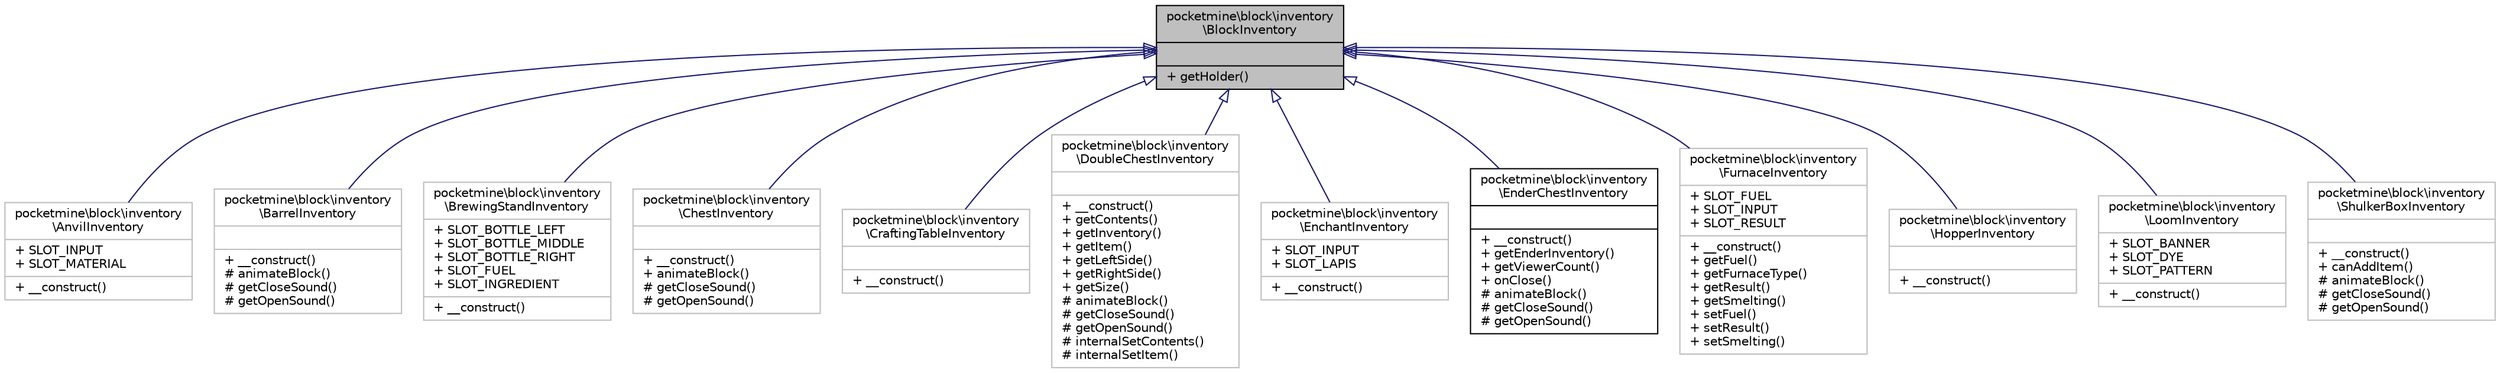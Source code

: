 digraph "pocketmine\block\inventory\BlockInventory"
{
 // INTERACTIVE_SVG=YES
 // LATEX_PDF_SIZE
  edge [fontname="Helvetica",fontsize="10",labelfontname="Helvetica",labelfontsize="10"];
  node [fontname="Helvetica",fontsize="10",shape=record];
  Node1 [label="{pocketmine\\block\\inventory\l\\BlockInventory\n||+ getHolder()\l}",height=0.2,width=0.4,color="black", fillcolor="grey75", style="filled", fontcolor="black",tooltip=" "];
  Node1 -> Node2 [dir="back",color="midnightblue",fontsize="10",style="solid",arrowtail="onormal",fontname="Helvetica"];
  Node2 [label="{pocketmine\\block\\inventory\l\\AnvilInventory\n|+ SLOT_INPUT\l+ SLOT_MATERIAL\l|+ __construct()\l}",height=0.2,width=0.4,color="grey75", fillcolor="white", style="filled",URL="$d6/d6d/classpocketmine_1_1block_1_1inventory_1_1_anvil_inventory.html",tooltip=" "];
  Node1 -> Node3 [dir="back",color="midnightblue",fontsize="10",style="solid",arrowtail="onormal",fontname="Helvetica"];
  Node3 [label="{pocketmine\\block\\inventory\l\\BarrelInventory\n||+ __construct()\l# animateBlock()\l# getCloseSound()\l# getOpenSound()\l}",height=0.2,width=0.4,color="grey75", fillcolor="white", style="filled",URL="$d6/d7b/classpocketmine_1_1block_1_1inventory_1_1_barrel_inventory.html",tooltip=" "];
  Node1 -> Node4 [dir="back",color="midnightblue",fontsize="10",style="solid",arrowtail="onormal",fontname="Helvetica"];
  Node4 [label="{pocketmine\\block\\inventory\l\\BrewingStandInventory\n|+ SLOT_BOTTLE_LEFT\l+ SLOT_BOTTLE_MIDDLE\l+ SLOT_BOTTLE_RIGHT\l+ SLOT_FUEL\l+ SLOT_INGREDIENT\l|+ __construct()\l}",height=0.2,width=0.4,color="grey75", fillcolor="white", style="filled",URL="$db/d3b/classpocketmine_1_1block_1_1inventory_1_1_brewing_stand_inventory.html",tooltip=" "];
  Node1 -> Node5 [dir="back",color="midnightblue",fontsize="10",style="solid",arrowtail="onormal",fontname="Helvetica"];
  Node5 [label="{pocketmine\\block\\inventory\l\\ChestInventory\n||+ __construct()\l+ animateBlock()\l# getCloseSound()\l# getOpenSound()\l}",height=0.2,width=0.4,color="grey75", fillcolor="white", style="filled",URL="$da/d24/classpocketmine_1_1block_1_1inventory_1_1_chest_inventory.html",tooltip=" "];
  Node1 -> Node6 [dir="back",color="midnightblue",fontsize="10",style="solid",arrowtail="onormal",fontname="Helvetica"];
  Node6 [label="{pocketmine\\block\\inventory\l\\CraftingTableInventory\n||+ __construct()\l}",height=0.2,width=0.4,color="grey75", fillcolor="white", style="filled",URL="$de/def/classpocketmine_1_1block_1_1inventory_1_1_crafting_table_inventory.html",tooltip=" "];
  Node1 -> Node7 [dir="back",color="midnightblue",fontsize="10",style="solid",arrowtail="onormal",fontname="Helvetica"];
  Node7 [label="{pocketmine\\block\\inventory\l\\DoubleChestInventory\n||+ __construct()\l+ getContents()\l+ getInventory()\l+ getItem()\l+ getLeftSide()\l+ getRightSide()\l+ getSize()\l# animateBlock()\l# getCloseSound()\l# getOpenSound()\l# internalSetContents()\l# internalSetItem()\l}",height=0.2,width=0.4,color="grey75", fillcolor="white", style="filled",URL="$d3/d26/classpocketmine_1_1block_1_1inventory_1_1_double_chest_inventory.html",tooltip=" "];
  Node1 -> Node8 [dir="back",color="midnightblue",fontsize="10",style="solid",arrowtail="onormal",fontname="Helvetica"];
  Node8 [label="{pocketmine\\block\\inventory\l\\EnchantInventory\n|+ SLOT_INPUT\l+ SLOT_LAPIS\l|+ __construct()\l}",height=0.2,width=0.4,color="grey75", fillcolor="white", style="filled",URL="$d6/d4e/classpocketmine_1_1block_1_1inventory_1_1_enchant_inventory.html",tooltip=" "];
  Node1 -> Node9 [dir="back",color="midnightblue",fontsize="10",style="solid",arrowtail="onormal",fontname="Helvetica"];
  Node9 [label="{pocketmine\\block\\inventory\l\\EnderChestInventory\n||+ __construct()\l+ getEnderInventory()\l+ getViewerCount()\l+ onClose()\l# animateBlock()\l# getCloseSound()\l# getOpenSound()\l}",height=0.2,width=0.4,color="black", fillcolor="white", style="filled",URL="$d5/dd0/classpocketmine_1_1block_1_1inventory_1_1_ender_chest_inventory.html",tooltip=" "];
  Node1 -> Node10 [dir="back",color="midnightblue",fontsize="10",style="solid",arrowtail="onormal",fontname="Helvetica"];
  Node10 [label="{pocketmine\\block\\inventory\l\\FurnaceInventory\n|+ SLOT_FUEL\l+ SLOT_INPUT\l+ SLOT_RESULT\l|+ __construct()\l+ getFuel()\l+ getFurnaceType()\l+ getResult()\l+ getSmelting()\l+ setFuel()\l+ setResult()\l+ setSmelting()\l}",height=0.2,width=0.4,color="grey75", fillcolor="white", style="filled",URL="$d8/d69/classpocketmine_1_1block_1_1inventory_1_1_furnace_inventory.html",tooltip=" "];
  Node1 -> Node11 [dir="back",color="midnightblue",fontsize="10",style="solid",arrowtail="onormal",fontname="Helvetica"];
  Node11 [label="{pocketmine\\block\\inventory\l\\HopperInventory\n||+ __construct()\l}",height=0.2,width=0.4,color="grey75", fillcolor="white", style="filled",URL="$d0/dc5/classpocketmine_1_1block_1_1inventory_1_1_hopper_inventory.html",tooltip=" "];
  Node1 -> Node12 [dir="back",color="midnightblue",fontsize="10",style="solid",arrowtail="onormal",fontname="Helvetica"];
  Node12 [label="{pocketmine\\block\\inventory\l\\LoomInventory\n|+ SLOT_BANNER\l+ SLOT_DYE\l+ SLOT_PATTERN\l|+ __construct()\l}",height=0.2,width=0.4,color="grey75", fillcolor="white", style="filled",URL="$db/d8d/classpocketmine_1_1block_1_1inventory_1_1_loom_inventory.html",tooltip=" "];
  Node1 -> Node13 [dir="back",color="midnightblue",fontsize="10",style="solid",arrowtail="onormal",fontname="Helvetica"];
  Node13 [label="{pocketmine\\block\\inventory\l\\ShulkerBoxInventory\n||+ __construct()\l+ canAddItem()\l# animateBlock()\l# getCloseSound()\l# getOpenSound()\l}",height=0.2,width=0.4,color="grey75", fillcolor="white", style="filled",URL="$d4/db4/classpocketmine_1_1block_1_1inventory_1_1_shulker_box_inventory.html",tooltip=" "];
}
